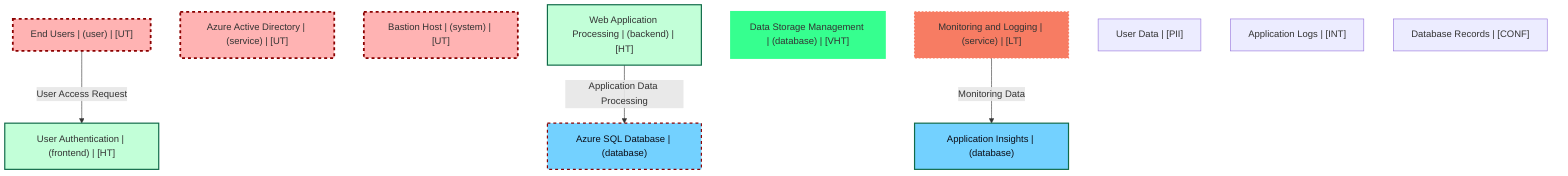 graph TB
  node_01F8Z2E6GJH3F3D6B3F3D3F3D13["End Users | (user) | [UT]"]:::untrusted
  node_01F8Z2E6GJH3F3D6B3F3D3F3D14["Azure Active Directory | (service) | [UT]"]:::untrusted
  node_01F8Z2E6GJH3F3D6B3F3D3F3D15["Bastion Host | (system) | [UT]"]:::untrusted
  node_01F8Z2E6GJH3F3D6B3F3D3F3D7["User Authentication | (frontend) | [HT]"]:::highTrust
  node_01F8Z2E6GJH3F3D6B3F3D3F3D8["Web Application Processing | (backend) | [HT]"]:::highTrust
  node_01F8Z2E6GJH3F3D6B3F3D3F3D9["Data Storage Management | (database) | [VHT]"]:::veryHighTrust
  node_01F8Z2E6GJH3F3D6B3F3D3F3D10["Monitoring and Logging | (service) | [LT]"]:::lowTrust
  node_01F8Z2E6GJH3F3D6B3F3D3F3D11["Azure SQL Database | (database)"]:::dataStore
  node_01F8Z2E6GJH3F3D6B3F3D3F3D12["Application Insights | (database)"]:::dataStore
  node_01F8Z2E6GJH3F3D6B3F3D3F3D4["User Data | [PII]"]:::dataAsset,pii
  node_01F8Z2E6GJH3F3D6B3F3D3F3D5["Application Logs | [INT]"]:::dataAsset,internal
  node_01F8Z2E6GJH3F3D6B3F3D3F3D6["Database Records | [CONF]"]:::dataAsset,confidential

  node_01F8Z2E6GJH3F3D6B3F3D3F3D13 -->|User Access Request| node_01F8Z2E6GJH3F3D6B3F3D3F3D7:::encryptedFlow
  node_01F8Z2E6GJH3F3D6B3F3D3F3D8 -->|Application Data Processing| node_01F8Z2E6GJH3F3D6B3F3D3F3D11:::unencryptedFlow
  node_01F8Z2E6GJH3F3D6B3F3D3F3D10 -->|Monitoring Data| node_01F8Z2E6GJH3F3D6B3F3D3F3D12:::encryptedFlow

  classDef externalEntity fill:#FFB3B3,stroke:#8B0000,stroke-width:2px,color:#0B0D17
  classDef process fill:#C2FFD8,stroke:#106B49,stroke-width:2px,color:#0B0D17
  classDef dataStore fill:#73d1ff,stroke:#29ABE2,stroke-width:2px,color:#0B0D17
  classDef dataAsset fill:#ffa1ad,stroke:#A259FF,stroke-width:2px,color:#0B0D17
  classDef untrusted fill:#FFB3B3,stroke:#8B0000,stroke-width:3px,stroke-dasharray:5 5
  classDef lowTrust fill:#f77c63,stroke:#f77c63,stroke-width:2px,stroke-dasharray:3 3
  classDef mediumTrust fill:#FFF2B3,stroke:#7A6300,stroke-width:2px
  classDef highTrust fill:#C2FFD8,stroke:#106B49,stroke-width:2px
  classDef veryHighTrust fill:#36FF8F,stroke:#36FF8F,stroke-width:3px
  classDef public fill:#C2FFD8,stroke:#106B49,stroke-width:1px
  classDef internal fill:#FFF2B3,stroke:#7A6300,stroke-width:1px
  classDef confidential fill:#FFB3B3,stroke:#8B0000,stroke-width:2px
  classDef restricted fill:#8B0000,stroke:#8B0000,stroke-width:3px
  classDef pii fill:#ffa1ad,stroke:#A259FF,stroke-width:2px
  classDef pci fill:#8B0000,stroke:#8B0000,stroke-width:3px
  classDef phi fill:#ffa1ad,stroke:#A259FF,stroke-width:3px
  classDef encryptedFlow stroke:#106B49,stroke-width:2px
  classDef unencryptedFlow stroke:#8B0000,stroke-width:2px,stroke-dasharray:5 5
  classDef authenticatedFlow stroke:#29ABE2,stroke-width:2px
  classDef trustBoundary fill:transparent,stroke:#2E3440,stroke-width:3px,stroke-dasharray:10 5